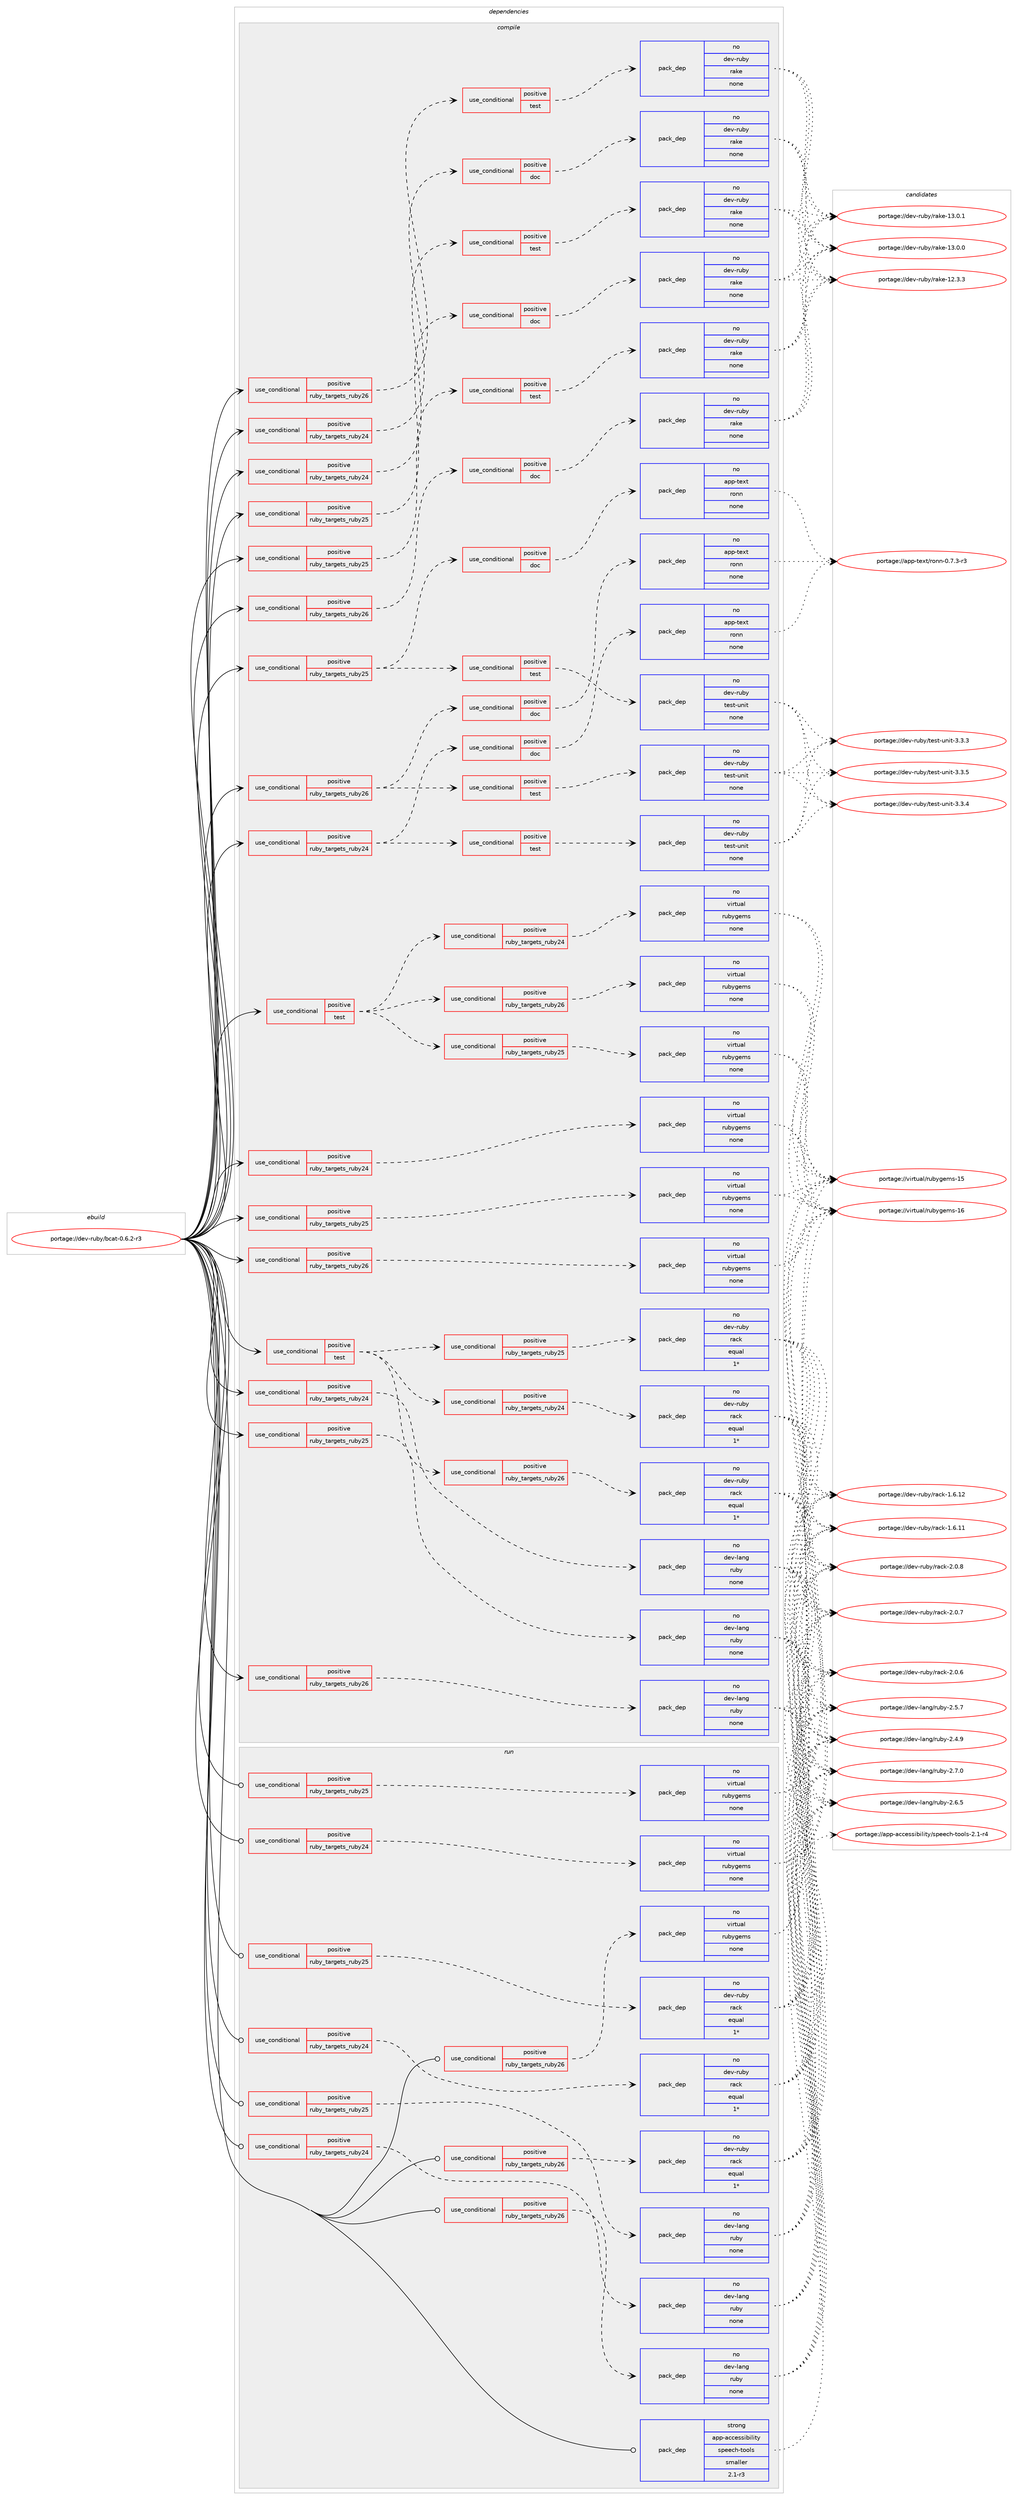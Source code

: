 digraph prolog {

# *************
# Graph options
# *************

newrank=true;
concentrate=true;
compound=true;
graph [rankdir=LR,fontname=Helvetica,fontsize=10,ranksep=1.5];#, ranksep=2.5, nodesep=0.2];
edge  [arrowhead=vee];
node  [fontname=Helvetica,fontsize=10];

# **********
# The ebuild
# **********

subgraph cluster_leftcol {
color=gray;
rank=same;
label=<<i>ebuild</i>>;
id [label="portage://dev-ruby/bcat-0.6.2-r3", color=red, width=4, href="../dev-ruby/bcat-0.6.2-r3.svg"];
}

# ****************
# The dependencies
# ****************

subgraph cluster_midcol {
color=gray;
label=<<i>dependencies</i>>;
subgraph cluster_compile {
fillcolor="#eeeeee";
style=filled;
label=<<i>compile</i>>;
subgraph cond92681 {
dependency366527 [label=<<TABLE BORDER="0" CELLBORDER="1" CELLSPACING="0" CELLPADDING="4"><TR><TD ROWSPAN="3" CELLPADDING="10">use_conditional</TD></TR><TR><TD>positive</TD></TR><TR><TD>ruby_targets_ruby24</TD></TR></TABLE>>, shape=none, color=red];
subgraph cond92682 {
dependency366528 [label=<<TABLE BORDER="0" CELLBORDER="1" CELLSPACING="0" CELLPADDING="4"><TR><TD ROWSPAN="3" CELLPADDING="10">use_conditional</TD></TR><TR><TD>positive</TD></TR><TR><TD>doc</TD></TR></TABLE>>, shape=none, color=red];
subgraph pack269022 {
dependency366529 [label=<<TABLE BORDER="0" CELLBORDER="1" CELLSPACING="0" CELLPADDING="4" WIDTH="220"><TR><TD ROWSPAN="6" CELLPADDING="30">pack_dep</TD></TR><TR><TD WIDTH="110">no</TD></TR><TR><TD>app-text</TD></TR><TR><TD>ronn</TD></TR><TR><TD>none</TD></TR><TR><TD></TD></TR></TABLE>>, shape=none, color=blue];
}
dependency366528:e -> dependency366529:w [weight=20,style="dashed",arrowhead="vee"];
}
dependency366527:e -> dependency366528:w [weight=20,style="dashed",arrowhead="vee"];
subgraph cond92683 {
dependency366530 [label=<<TABLE BORDER="0" CELLBORDER="1" CELLSPACING="0" CELLPADDING="4"><TR><TD ROWSPAN="3" CELLPADDING="10">use_conditional</TD></TR><TR><TD>positive</TD></TR><TR><TD>test</TD></TR></TABLE>>, shape=none, color=red];
subgraph pack269023 {
dependency366531 [label=<<TABLE BORDER="0" CELLBORDER="1" CELLSPACING="0" CELLPADDING="4" WIDTH="220"><TR><TD ROWSPAN="6" CELLPADDING="30">pack_dep</TD></TR><TR><TD WIDTH="110">no</TD></TR><TR><TD>dev-ruby</TD></TR><TR><TD>test-unit</TD></TR><TR><TD>none</TD></TR><TR><TD></TD></TR></TABLE>>, shape=none, color=blue];
}
dependency366530:e -> dependency366531:w [weight=20,style="dashed",arrowhead="vee"];
}
dependency366527:e -> dependency366530:w [weight=20,style="dashed",arrowhead="vee"];
}
id:e -> dependency366527:w [weight=20,style="solid",arrowhead="vee"];
subgraph cond92684 {
dependency366532 [label=<<TABLE BORDER="0" CELLBORDER="1" CELLSPACING="0" CELLPADDING="4"><TR><TD ROWSPAN="3" CELLPADDING="10">use_conditional</TD></TR><TR><TD>positive</TD></TR><TR><TD>ruby_targets_ruby24</TD></TR></TABLE>>, shape=none, color=red];
subgraph cond92685 {
dependency366533 [label=<<TABLE BORDER="0" CELLBORDER="1" CELLSPACING="0" CELLPADDING="4"><TR><TD ROWSPAN="3" CELLPADDING="10">use_conditional</TD></TR><TR><TD>positive</TD></TR><TR><TD>doc</TD></TR></TABLE>>, shape=none, color=red];
subgraph pack269024 {
dependency366534 [label=<<TABLE BORDER="0" CELLBORDER="1" CELLSPACING="0" CELLPADDING="4" WIDTH="220"><TR><TD ROWSPAN="6" CELLPADDING="30">pack_dep</TD></TR><TR><TD WIDTH="110">no</TD></TR><TR><TD>dev-ruby</TD></TR><TR><TD>rake</TD></TR><TR><TD>none</TD></TR><TR><TD></TD></TR></TABLE>>, shape=none, color=blue];
}
dependency366533:e -> dependency366534:w [weight=20,style="dashed",arrowhead="vee"];
}
dependency366532:e -> dependency366533:w [weight=20,style="dashed",arrowhead="vee"];
}
id:e -> dependency366532:w [weight=20,style="solid",arrowhead="vee"];
subgraph cond92686 {
dependency366535 [label=<<TABLE BORDER="0" CELLBORDER="1" CELLSPACING="0" CELLPADDING="4"><TR><TD ROWSPAN="3" CELLPADDING="10">use_conditional</TD></TR><TR><TD>positive</TD></TR><TR><TD>ruby_targets_ruby24</TD></TR></TABLE>>, shape=none, color=red];
subgraph cond92687 {
dependency366536 [label=<<TABLE BORDER="0" CELLBORDER="1" CELLSPACING="0" CELLPADDING="4"><TR><TD ROWSPAN="3" CELLPADDING="10">use_conditional</TD></TR><TR><TD>positive</TD></TR><TR><TD>test</TD></TR></TABLE>>, shape=none, color=red];
subgraph pack269025 {
dependency366537 [label=<<TABLE BORDER="0" CELLBORDER="1" CELLSPACING="0" CELLPADDING="4" WIDTH="220"><TR><TD ROWSPAN="6" CELLPADDING="30">pack_dep</TD></TR><TR><TD WIDTH="110">no</TD></TR><TR><TD>dev-ruby</TD></TR><TR><TD>rake</TD></TR><TR><TD>none</TD></TR><TR><TD></TD></TR></TABLE>>, shape=none, color=blue];
}
dependency366536:e -> dependency366537:w [weight=20,style="dashed",arrowhead="vee"];
}
dependency366535:e -> dependency366536:w [weight=20,style="dashed",arrowhead="vee"];
}
id:e -> dependency366535:w [weight=20,style="solid",arrowhead="vee"];
subgraph cond92688 {
dependency366538 [label=<<TABLE BORDER="0" CELLBORDER="1" CELLSPACING="0" CELLPADDING="4"><TR><TD ROWSPAN="3" CELLPADDING="10">use_conditional</TD></TR><TR><TD>positive</TD></TR><TR><TD>ruby_targets_ruby24</TD></TR></TABLE>>, shape=none, color=red];
subgraph pack269026 {
dependency366539 [label=<<TABLE BORDER="0" CELLBORDER="1" CELLSPACING="0" CELLPADDING="4" WIDTH="220"><TR><TD ROWSPAN="6" CELLPADDING="30">pack_dep</TD></TR><TR><TD WIDTH="110">no</TD></TR><TR><TD>dev-lang</TD></TR><TR><TD>ruby</TD></TR><TR><TD>none</TD></TR><TR><TD></TD></TR></TABLE>>, shape=none, color=blue];
}
dependency366538:e -> dependency366539:w [weight=20,style="dashed",arrowhead="vee"];
}
id:e -> dependency366538:w [weight=20,style="solid",arrowhead="vee"];
subgraph cond92689 {
dependency366540 [label=<<TABLE BORDER="0" CELLBORDER="1" CELLSPACING="0" CELLPADDING="4"><TR><TD ROWSPAN="3" CELLPADDING="10">use_conditional</TD></TR><TR><TD>positive</TD></TR><TR><TD>ruby_targets_ruby24</TD></TR></TABLE>>, shape=none, color=red];
subgraph pack269027 {
dependency366541 [label=<<TABLE BORDER="0" CELLBORDER="1" CELLSPACING="0" CELLPADDING="4" WIDTH="220"><TR><TD ROWSPAN="6" CELLPADDING="30">pack_dep</TD></TR><TR><TD WIDTH="110">no</TD></TR><TR><TD>virtual</TD></TR><TR><TD>rubygems</TD></TR><TR><TD>none</TD></TR><TR><TD></TD></TR></TABLE>>, shape=none, color=blue];
}
dependency366540:e -> dependency366541:w [weight=20,style="dashed",arrowhead="vee"];
}
id:e -> dependency366540:w [weight=20,style="solid",arrowhead="vee"];
subgraph cond92690 {
dependency366542 [label=<<TABLE BORDER="0" CELLBORDER="1" CELLSPACING="0" CELLPADDING="4"><TR><TD ROWSPAN="3" CELLPADDING="10">use_conditional</TD></TR><TR><TD>positive</TD></TR><TR><TD>ruby_targets_ruby25</TD></TR></TABLE>>, shape=none, color=red];
subgraph cond92691 {
dependency366543 [label=<<TABLE BORDER="0" CELLBORDER="1" CELLSPACING="0" CELLPADDING="4"><TR><TD ROWSPAN="3" CELLPADDING="10">use_conditional</TD></TR><TR><TD>positive</TD></TR><TR><TD>doc</TD></TR></TABLE>>, shape=none, color=red];
subgraph pack269028 {
dependency366544 [label=<<TABLE BORDER="0" CELLBORDER="1" CELLSPACING="0" CELLPADDING="4" WIDTH="220"><TR><TD ROWSPAN="6" CELLPADDING="30">pack_dep</TD></TR><TR><TD WIDTH="110">no</TD></TR><TR><TD>app-text</TD></TR><TR><TD>ronn</TD></TR><TR><TD>none</TD></TR><TR><TD></TD></TR></TABLE>>, shape=none, color=blue];
}
dependency366543:e -> dependency366544:w [weight=20,style="dashed",arrowhead="vee"];
}
dependency366542:e -> dependency366543:w [weight=20,style="dashed",arrowhead="vee"];
subgraph cond92692 {
dependency366545 [label=<<TABLE BORDER="0" CELLBORDER="1" CELLSPACING="0" CELLPADDING="4"><TR><TD ROWSPAN="3" CELLPADDING="10">use_conditional</TD></TR><TR><TD>positive</TD></TR><TR><TD>test</TD></TR></TABLE>>, shape=none, color=red];
subgraph pack269029 {
dependency366546 [label=<<TABLE BORDER="0" CELLBORDER="1" CELLSPACING="0" CELLPADDING="4" WIDTH="220"><TR><TD ROWSPAN="6" CELLPADDING="30">pack_dep</TD></TR><TR><TD WIDTH="110">no</TD></TR><TR><TD>dev-ruby</TD></TR><TR><TD>test-unit</TD></TR><TR><TD>none</TD></TR><TR><TD></TD></TR></TABLE>>, shape=none, color=blue];
}
dependency366545:e -> dependency366546:w [weight=20,style="dashed",arrowhead="vee"];
}
dependency366542:e -> dependency366545:w [weight=20,style="dashed",arrowhead="vee"];
}
id:e -> dependency366542:w [weight=20,style="solid",arrowhead="vee"];
subgraph cond92693 {
dependency366547 [label=<<TABLE BORDER="0" CELLBORDER="1" CELLSPACING="0" CELLPADDING="4"><TR><TD ROWSPAN="3" CELLPADDING="10">use_conditional</TD></TR><TR><TD>positive</TD></TR><TR><TD>ruby_targets_ruby25</TD></TR></TABLE>>, shape=none, color=red];
subgraph cond92694 {
dependency366548 [label=<<TABLE BORDER="0" CELLBORDER="1" CELLSPACING="0" CELLPADDING="4"><TR><TD ROWSPAN="3" CELLPADDING="10">use_conditional</TD></TR><TR><TD>positive</TD></TR><TR><TD>doc</TD></TR></TABLE>>, shape=none, color=red];
subgraph pack269030 {
dependency366549 [label=<<TABLE BORDER="0" CELLBORDER="1" CELLSPACING="0" CELLPADDING="4" WIDTH="220"><TR><TD ROWSPAN="6" CELLPADDING="30">pack_dep</TD></TR><TR><TD WIDTH="110">no</TD></TR><TR><TD>dev-ruby</TD></TR><TR><TD>rake</TD></TR><TR><TD>none</TD></TR><TR><TD></TD></TR></TABLE>>, shape=none, color=blue];
}
dependency366548:e -> dependency366549:w [weight=20,style="dashed",arrowhead="vee"];
}
dependency366547:e -> dependency366548:w [weight=20,style="dashed",arrowhead="vee"];
}
id:e -> dependency366547:w [weight=20,style="solid",arrowhead="vee"];
subgraph cond92695 {
dependency366550 [label=<<TABLE BORDER="0" CELLBORDER="1" CELLSPACING="0" CELLPADDING="4"><TR><TD ROWSPAN="3" CELLPADDING="10">use_conditional</TD></TR><TR><TD>positive</TD></TR><TR><TD>ruby_targets_ruby25</TD></TR></TABLE>>, shape=none, color=red];
subgraph cond92696 {
dependency366551 [label=<<TABLE BORDER="0" CELLBORDER="1" CELLSPACING="0" CELLPADDING="4"><TR><TD ROWSPAN="3" CELLPADDING="10">use_conditional</TD></TR><TR><TD>positive</TD></TR><TR><TD>test</TD></TR></TABLE>>, shape=none, color=red];
subgraph pack269031 {
dependency366552 [label=<<TABLE BORDER="0" CELLBORDER="1" CELLSPACING="0" CELLPADDING="4" WIDTH="220"><TR><TD ROWSPAN="6" CELLPADDING="30">pack_dep</TD></TR><TR><TD WIDTH="110">no</TD></TR><TR><TD>dev-ruby</TD></TR><TR><TD>rake</TD></TR><TR><TD>none</TD></TR><TR><TD></TD></TR></TABLE>>, shape=none, color=blue];
}
dependency366551:e -> dependency366552:w [weight=20,style="dashed",arrowhead="vee"];
}
dependency366550:e -> dependency366551:w [weight=20,style="dashed",arrowhead="vee"];
}
id:e -> dependency366550:w [weight=20,style="solid",arrowhead="vee"];
subgraph cond92697 {
dependency366553 [label=<<TABLE BORDER="0" CELLBORDER="1" CELLSPACING="0" CELLPADDING="4"><TR><TD ROWSPAN="3" CELLPADDING="10">use_conditional</TD></TR><TR><TD>positive</TD></TR><TR><TD>ruby_targets_ruby25</TD></TR></TABLE>>, shape=none, color=red];
subgraph pack269032 {
dependency366554 [label=<<TABLE BORDER="0" CELLBORDER="1" CELLSPACING="0" CELLPADDING="4" WIDTH="220"><TR><TD ROWSPAN="6" CELLPADDING="30">pack_dep</TD></TR><TR><TD WIDTH="110">no</TD></TR><TR><TD>dev-lang</TD></TR><TR><TD>ruby</TD></TR><TR><TD>none</TD></TR><TR><TD></TD></TR></TABLE>>, shape=none, color=blue];
}
dependency366553:e -> dependency366554:w [weight=20,style="dashed",arrowhead="vee"];
}
id:e -> dependency366553:w [weight=20,style="solid",arrowhead="vee"];
subgraph cond92698 {
dependency366555 [label=<<TABLE BORDER="0" CELLBORDER="1" CELLSPACING="0" CELLPADDING="4"><TR><TD ROWSPAN="3" CELLPADDING="10">use_conditional</TD></TR><TR><TD>positive</TD></TR><TR><TD>ruby_targets_ruby25</TD></TR></TABLE>>, shape=none, color=red];
subgraph pack269033 {
dependency366556 [label=<<TABLE BORDER="0" CELLBORDER="1" CELLSPACING="0" CELLPADDING="4" WIDTH="220"><TR><TD ROWSPAN="6" CELLPADDING="30">pack_dep</TD></TR><TR><TD WIDTH="110">no</TD></TR><TR><TD>virtual</TD></TR><TR><TD>rubygems</TD></TR><TR><TD>none</TD></TR><TR><TD></TD></TR></TABLE>>, shape=none, color=blue];
}
dependency366555:e -> dependency366556:w [weight=20,style="dashed",arrowhead="vee"];
}
id:e -> dependency366555:w [weight=20,style="solid",arrowhead="vee"];
subgraph cond92699 {
dependency366557 [label=<<TABLE BORDER="0" CELLBORDER="1" CELLSPACING="0" CELLPADDING="4"><TR><TD ROWSPAN="3" CELLPADDING="10">use_conditional</TD></TR><TR><TD>positive</TD></TR><TR><TD>ruby_targets_ruby26</TD></TR></TABLE>>, shape=none, color=red];
subgraph cond92700 {
dependency366558 [label=<<TABLE BORDER="0" CELLBORDER="1" CELLSPACING="0" CELLPADDING="4"><TR><TD ROWSPAN="3" CELLPADDING="10">use_conditional</TD></TR><TR><TD>positive</TD></TR><TR><TD>doc</TD></TR></TABLE>>, shape=none, color=red];
subgraph pack269034 {
dependency366559 [label=<<TABLE BORDER="0" CELLBORDER="1" CELLSPACING="0" CELLPADDING="4" WIDTH="220"><TR><TD ROWSPAN="6" CELLPADDING="30">pack_dep</TD></TR><TR><TD WIDTH="110">no</TD></TR><TR><TD>app-text</TD></TR><TR><TD>ronn</TD></TR><TR><TD>none</TD></TR><TR><TD></TD></TR></TABLE>>, shape=none, color=blue];
}
dependency366558:e -> dependency366559:w [weight=20,style="dashed",arrowhead="vee"];
}
dependency366557:e -> dependency366558:w [weight=20,style="dashed",arrowhead="vee"];
subgraph cond92701 {
dependency366560 [label=<<TABLE BORDER="0" CELLBORDER="1" CELLSPACING="0" CELLPADDING="4"><TR><TD ROWSPAN="3" CELLPADDING="10">use_conditional</TD></TR><TR><TD>positive</TD></TR><TR><TD>test</TD></TR></TABLE>>, shape=none, color=red];
subgraph pack269035 {
dependency366561 [label=<<TABLE BORDER="0" CELLBORDER="1" CELLSPACING="0" CELLPADDING="4" WIDTH="220"><TR><TD ROWSPAN="6" CELLPADDING="30">pack_dep</TD></TR><TR><TD WIDTH="110">no</TD></TR><TR><TD>dev-ruby</TD></TR><TR><TD>test-unit</TD></TR><TR><TD>none</TD></TR><TR><TD></TD></TR></TABLE>>, shape=none, color=blue];
}
dependency366560:e -> dependency366561:w [weight=20,style="dashed",arrowhead="vee"];
}
dependency366557:e -> dependency366560:w [weight=20,style="dashed",arrowhead="vee"];
}
id:e -> dependency366557:w [weight=20,style="solid",arrowhead="vee"];
subgraph cond92702 {
dependency366562 [label=<<TABLE BORDER="0" CELLBORDER="1" CELLSPACING="0" CELLPADDING="4"><TR><TD ROWSPAN="3" CELLPADDING="10">use_conditional</TD></TR><TR><TD>positive</TD></TR><TR><TD>ruby_targets_ruby26</TD></TR></TABLE>>, shape=none, color=red];
subgraph cond92703 {
dependency366563 [label=<<TABLE BORDER="0" CELLBORDER="1" CELLSPACING="0" CELLPADDING="4"><TR><TD ROWSPAN="3" CELLPADDING="10">use_conditional</TD></TR><TR><TD>positive</TD></TR><TR><TD>doc</TD></TR></TABLE>>, shape=none, color=red];
subgraph pack269036 {
dependency366564 [label=<<TABLE BORDER="0" CELLBORDER="1" CELLSPACING="0" CELLPADDING="4" WIDTH="220"><TR><TD ROWSPAN="6" CELLPADDING="30">pack_dep</TD></TR><TR><TD WIDTH="110">no</TD></TR><TR><TD>dev-ruby</TD></TR><TR><TD>rake</TD></TR><TR><TD>none</TD></TR><TR><TD></TD></TR></TABLE>>, shape=none, color=blue];
}
dependency366563:e -> dependency366564:w [weight=20,style="dashed",arrowhead="vee"];
}
dependency366562:e -> dependency366563:w [weight=20,style="dashed",arrowhead="vee"];
}
id:e -> dependency366562:w [weight=20,style="solid",arrowhead="vee"];
subgraph cond92704 {
dependency366565 [label=<<TABLE BORDER="0" CELLBORDER="1" CELLSPACING="0" CELLPADDING="4"><TR><TD ROWSPAN="3" CELLPADDING="10">use_conditional</TD></TR><TR><TD>positive</TD></TR><TR><TD>ruby_targets_ruby26</TD></TR></TABLE>>, shape=none, color=red];
subgraph cond92705 {
dependency366566 [label=<<TABLE BORDER="0" CELLBORDER="1" CELLSPACING="0" CELLPADDING="4"><TR><TD ROWSPAN="3" CELLPADDING="10">use_conditional</TD></TR><TR><TD>positive</TD></TR><TR><TD>test</TD></TR></TABLE>>, shape=none, color=red];
subgraph pack269037 {
dependency366567 [label=<<TABLE BORDER="0" CELLBORDER="1" CELLSPACING="0" CELLPADDING="4" WIDTH="220"><TR><TD ROWSPAN="6" CELLPADDING="30">pack_dep</TD></TR><TR><TD WIDTH="110">no</TD></TR><TR><TD>dev-ruby</TD></TR><TR><TD>rake</TD></TR><TR><TD>none</TD></TR><TR><TD></TD></TR></TABLE>>, shape=none, color=blue];
}
dependency366566:e -> dependency366567:w [weight=20,style="dashed",arrowhead="vee"];
}
dependency366565:e -> dependency366566:w [weight=20,style="dashed",arrowhead="vee"];
}
id:e -> dependency366565:w [weight=20,style="solid",arrowhead="vee"];
subgraph cond92706 {
dependency366568 [label=<<TABLE BORDER="0" CELLBORDER="1" CELLSPACING="0" CELLPADDING="4"><TR><TD ROWSPAN="3" CELLPADDING="10">use_conditional</TD></TR><TR><TD>positive</TD></TR><TR><TD>ruby_targets_ruby26</TD></TR></TABLE>>, shape=none, color=red];
subgraph pack269038 {
dependency366569 [label=<<TABLE BORDER="0" CELLBORDER="1" CELLSPACING="0" CELLPADDING="4" WIDTH="220"><TR><TD ROWSPAN="6" CELLPADDING="30">pack_dep</TD></TR><TR><TD WIDTH="110">no</TD></TR><TR><TD>dev-lang</TD></TR><TR><TD>ruby</TD></TR><TR><TD>none</TD></TR><TR><TD></TD></TR></TABLE>>, shape=none, color=blue];
}
dependency366568:e -> dependency366569:w [weight=20,style="dashed",arrowhead="vee"];
}
id:e -> dependency366568:w [weight=20,style="solid",arrowhead="vee"];
subgraph cond92707 {
dependency366570 [label=<<TABLE BORDER="0" CELLBORDER="1" CELLSPACING="0" CELLPADDING="4"><TR><TD ROWSPAN="3" CELLPADDING="10">use_conditional</TD></TR><TR><TD>positive</TD></TR><TR><TD>ruby_targets_ruby26</TD></TR></TABLE>>, shape=none, color=red];
subgraph pack269039 {
dependency366571 [label=<<TABLE BORDER="0" CELLBORDER="1" CELLSPACING="0" CELLPADDING="4" WIDTH="220"><TR><TD ROWSPAN="6" CELLPADDING="30">pack_dep</TD></TR><TR><TD WIDTH="110">no</TD></TR><TR><TD>virtual</TD></TR><TR><TD>rubygems</TD></TR><TR><TD>none</TD></TR><TR><TD></TD></TR></TABLE>>, shape=none, color=blue];
}
dependency366570:e -> dependency366571:w [weight=20,style="dashed",arrowhead="vee"];
}
id:e -> dependency366570:w [weight=20,style="solid",arrowhead="vee"];
subgraph cond92708 {
dependency366572 [label=<<TABLE BORDER="0" CELLBORDER="1" CELLSPACING="0" CELLPADDING="4"><TR><TD ROWSPAN="3" CELLPADDING="10">use_conditional</TD></TR><TR><TD>positive</TD></TR><TR><TD>test</TD></TR></TABLE>>, shape=none, color=red];
subgraph cond92709 {
dependency366573 [label=<<TABLE BORDER="0" CELLBORDER="1" CELLSPACING="0" CELLPADDING="4"><TR><TD ROWSPAN="3" CELLPADDING="10">use_conditional</TD></TR><TR><TD>positive</TD></TR><TR><TD>ruby_targets_ruby24</TD></TR></TABLE>>, shape=none, color=red];
subgraph pack269040 {
dependency366574 [label=<<TABLE BORDER="0" CELLBORDER="1" CELLSPACING="0" CELLPADDING="4" WIDTH="220"><TR><TD ROWSPAN="6" CELLPADDING="30">pack_dep</TD></TR><TR><TD WIDTH="110">no</TD></TR><TR><TD>dev-ruby</TD></TR><TR><TD>rack</TD></TR><TR><TD>equal</TD></TR><TR><TD>1*</TD></TR></TABLE>>, shape=none, color=blue];
}
dependency366573:e -> dependency366574:w [weight=20,style="dashed",arrowhead="vee"];
}
dependency366572:e -> dependency366573:w [weight=20,style="dashed",arrowhead="vee"];
subgraph cond92710 {
dependency366575 [label=<<TABLE BORDER="0" CELLBORDER="1" CELLSPACING="0" CELLPADDING="4"><TR><TD ROWSPAN="3" CELLPADDING="10">use_conditional</TD></TR><TR><TD>positive</TD></TR><TR><TD>ruby_targets_ruby25</TD></TR></TABLE>>, shape=none, color=red];
subgraph pack269041 {
dependency366576 [label=<<TABLE BORDER="0" CELLBORDER="1" CELLSPACING="0" CELLPADDING="4" WIDTH="220"><TR><TD ROWSPAN="6" CELLPADDING="30">pack_dep</TD></TR><TR><TD WIDTH="110">no</TD></TR><TR><TD>dev-ruby</TD></TR><TR><TD>rack</TD></TR><TR><TD>equal</TD></TR><TR><TD>1*</TD></TR></TABLE>>, shape=none, color=blue];
}
dependency366575:e -> dependency366576:w [weight=20,style="dashed",arrowhead="vee"];
}
dependency366572:e -> dependency366575:w [weight=20,style="dashed",arrowhead="vee"];
subgraph cond92711 {
dependency366577 [label=<<TABLE BORDER="0" CELLBORDER="1" CELLSPACING="0" CELLPADDING="4"><TR><TD ROWSPAN="3" CELLPADDING="10">use_conditional</TD></TR><TR><TD>positive</TD></TR><TR><TD>ruby_targets_ruby26</TD></TR></TABLE>>, shape=none, color=red];
subgraph pack269042 {
dependency366578 [label=<<TABLE BORDER="0" CELLBORDER="1" CELLSPACING="0" CELLPADDING="4" WIDTH="220"><TR><TD ROWSPAN="6" CELLPADDING="30">pack_dep</TD></TR><TR><TD WIDTH="110">no</TD></TR><TR><TD>dev-ruby</TD></TR><TR><TD>rack</TD></TR><TR><TD>equal</TD></TR><TR><TD>1*</TD></TR></TABLE>>, shape=none, color=blue];
}
dependency366577:e -> dependency366578:w [weight=20,style="dashed",arrowhead="vee"];
}
dependency366572:e -> dependency366577:w [weight=20,style="dashed",arrowhead="vee"];
}
id:e -> dependency366572:w [weight=20,style="solid",arrowhead="vee"];
subgraph cond92712 {
dependency366579 [label=<<TABLE BORDER="0" CELLBORDER="1" CELLSPACING="0" CELLPADDING="4"><TR><TD ROWSPAN="3" CELLPADDING="10">use_conditional</TD></TR><TR><TD>positive</TD></TR><TR><TD>test</TD></TR></TABLE>>, shape=none, color=red];
subgraph cond92713 {
dependency366580 [label=<<TABLE BORDER="0" CELLBORDER="1" CELLSPACING="0" CELLPADDING="4"><TR><TD ROWSPAN="3" CELLPADDING="10">use_conditional</TD></TR><TR><TD>positive</TD></TR><TR><TD>ruby_targets_ruby24</TD></TR></TABLE>>, shape=none, color=red];
subgraph pack269043 {
dependency366581 [label=<<TABLE BORDER="0" CELLBORDER="1" CELLSPACING="0" CELLPADDING="4" WIDTH="220"><TR><TD ROWSPAN="6" CELLPADDING="30">pack_dep</TD></TR><TR><TD WIDTH="110">no</TD></TR><TR><TD>virtual</TD></TR><TR><TD>rubygems</TD></TR><TR><TD>none</TD></TR><TR><TD></TD></TR></TABLE>>, shape=none, color=blue];
}
dependency366580:e -> dependency366581:w [weight=20,style="dashed",arrowhead="vee"];
}
dependency366579:e -> dependency366580:w [weight=20,style="dashed",arrowhead="vee"];
subgraph cond92714 {
dependency366582 [label=<<TABLE BORDER="0" CELLBORDER="1" CELLSPACING="0" CELLPADDING="4"><TR><TD ROWSPAN="3" CELLPADDING="10">use_conditional</TD></TR><TR><TD>positive</TD></TR><TR><TD>ruby_targets_ruby25</TD></TR></TABLE>>, shape=none, color=red];
subgraph pack269044 {
dependency366583 [label=<<TABLE BORDER="0" CELLBORDER="1" CELLSPACING="0" CELLPADDING="4" WIDTH="220"><TR><TD ROWSPAN="6" CELLPADDING="30">pack_dep</TD></TR><TR><TD WIDTH="110">no</TD></TR><TR><TD>virtual</TD></TR><TR><TD>rubygems</TD></TR><TR><TD>none</TD></TR><TR><TD></TD></TR></TABLE>>, shape=none, color=blue];
}
dependency366582:e -> dependency366583:w [weight=20,style="dashed",arrowhead="vee"];
}
dependency366579:e -> dependency366582:w [weight=20,style="dashed",arrowhead="vee"];
subgraph cond92715 {
dependency366584 [label=<<TABLE BORDER="0" CELLBORDER="1" CELLSPACING="0" CELLPADDING="4"><TR><TD ROWSPAN="3" CELLPADDING="10">use_conditional</TD></TR><TR><TD>positive</TD></TR><TR><TD>ruby_targets_ruby26</TD></TR></TABLE>>, shape=none, color=red];
subgraph pack269045 {
dependency366585 [label=<<TABLE BORDER="0" CELLBORDER="1" CELLSPACING="0" CELLPADDING="4" WIDTH="220"><TR><TD ROWSPAN="6" CELLPADDING="30">pack_dep</TD></TR><TR><TD WIDTH="110">no</TD></TR><TR><TD>virtual</TD></TR><TR><TD>rubygems</TD></TR><TR><TD>none</TD></TR><TR><TD></TD></TR></TABLE>>, shape=none, color=blue];
}
dependency366584:e -> dependency366585:w [weight=20,style="dashed",arrowhead="vee"];
}
dependency366579:e -> dependency366584:w [weight=20,style="dashed",arrowhead="vee"];
}
id:e -> dependency366579:w [weight=20,style="solid",arrowhead="vee"];
}
subgraph cluster_compileandrun {
fillcolor="#eeeeee";
style=filled;
label=<<i>compile and run</i>>;
}
subgraph cluster_run {
fillcolor="#eeeeee";
style=filled;
label=<<i>run</i>>;
subgraph cond92716 {
dependency366586 [label=<<TABLE BORDER="0" CELLBORDER="1" CELLSPACING="0" CELLPADDING="4"><TR><TD ROWSPAN="3" CELLPADDING="10">use_conditional</TD></TR><TR><TD>positive</TD></TR><TR><TD>ruby_targets_ruby24</TD></TR></TABLE>>, shape=none, color=red];
subgraph pack269046 {
dependency366587 [label=<<TABLE BORDER="0" CELLBORDER="1" CELLSPACING="0" CELLPADDING="4" WIDTH="220"><TR><TD ROWSPAN="6" CELLPADDING="30">pack_dep</TD></TR><TR><TD WIDTH="110">no</TD></TR><TR><TD>dev-lang</TD></TR><TR><TD>ruby</TD></TR><TR><TD>none</TD></TR><TR><TD></TD></TR></TABLE>>, shape=none, color=blue];
}
dependency366586:e -> dependency366587:w [weight=20,style="dashed",arrowhead="vee"];
}
id:e -> dependency366586:w [weight=20,style="solid",arrowhead="odot"];
subgraph cond92717 {
dependency366588 [label=<<TABLE BORDER="0" CELLBORDER="1" CELLSPACING="0" CELLPADDING="4"><TR><TD ROWSPAN="3" CELLPADDING="10">use_conditional</TD></TR><TR><TD>positive</TD></TR><TR><TD>ruby_targets_ruby24</TD></TR></TABLE>>, shape=none, color=red];
subgraph pack269047 {
dependency366589 [label=<<TABLE BORDER="0" CELLBORDER="1" CELLSPACING="0" CELLPADDING="4" WIDTH="220"><TR><TD ROWSPAN="6" CELLPADDING="30">pack_dep</TD></TR><TR><TD WIDTH="110">no</TD></TR><TR><TD>dev-ruby</TD></TR><TR><TD>rack</TD></TR><TR><TD>equal</TD></TR><TR><TD>1*</TD></TR></TABLE>>, shape=none, color=blue];
}
dependency366588:e -> dependency366589:w [weight=20,style="dashed",arrowhead="vee"];
}
id:e -> dependency366588:w [weight=20,style="solid",arrowhead="odot"];
subgraph cond92718 {
dependency366590 [label=<<TABLE BORDER="0" CELLBORDER="1" CELLSPACING="0" CELLPADDING="4"><TR><TD ROWSPAN="3" CELLPADDING="10">use_conditional</TD></TR><TR><TD>positive</TD></TR><TR><TD>ruby_targets_ruby24</TD></TR></TABLE>>, shape=none, color=red];
subgraph pack269048 {
dependency366591 [label=<<TABLE BORDER="0" CELLBORDER="1" CELLSPACING="0" CELLPADDING="4" WIDTH="220"><TR><TD ROWSPAN="6" CELLPADDING="30">pack_dep</TD></TR><TR><TD WIDTH="110">no</TD></TR><TR><TD>virtual</TD></TR><TR><TD>rubygems</TD></TR><TR><TD>none</TD></TR><TR><TD></TD></TR></TABLE>>, shape=none, color=blue];
}
dependency366590:e -> dependency366591:w [weight=20,style="dashed",arrowhead="vee"];
}
id:e -> dependency366590:w [weight=20,style="solid",arrowhead="odot"];
subgraph cond92719 {
dependency366592 [label=<<TABLE BORDER="0" CELLBORDER="1" CELLSPACING="0" CELLPADDING="4"><TR><TD ROWSPAN="3" CELLPADDING="10">use_conditional</TD></TR><TR><TD>positive</TD></TR><TR><TD>ruby_targets_ruby25</TD></TR></TABLE>>, shape=none, color=red];
subgraph pack269049 {
dependency366593 [label=<<TABLE BORDER="0" CELLBORDER="1" CELLSPACING="0" CELLPADDING="4" WIDTH="220"><TR><TD ROWSPAN="6" CELLPADDING="30">pack_dep</TD></TR><TR><TD WIDTH="110">no</TD></TR><TR><TD>dev-lang</TD></TR><TR><TD>ruby</TD></TR><TR><TD>none</TD></TR><TR><TD></TD></TR></TABLE>>, shape=none, color=blue];
}
dependency366592:e -> dependency366593:w [weight=20,style="dashed",arrowhead="vee"];
}
id:e -> dependency366592:w [weight=20,style="solid",arrowhead="odot"];
subgraph cond92720 {
dependency366594 [label=<<TABLE BORDER="0" CELLBORDER="1" CELLSPACING="0" CELLPADDING="4"><TR><TD ROWSPAN="3" CELLPADDING="10">use_conditional</TD></TR><TR><TD>positive</TD></TR><TR><TD>ruby_targets_ruby25</TD></TR></TABLE>>, shape=none, color=red];
subgraph pack269050 {
dependency366595 [label=<<TABLE BORDER="0" CELLBORDER="1" CELLSPACING="0" CELLPADDING="4" WIDTH="220"><TR><TD ROWSPAN="6" CELLPADDING="30">pack_dep</TD></TR><TR><TD WIDTH="110">no</TD></TR><TR><TD>dev-ruby</TD></TR><TR><TD>rack</TD></TR><TR><TD>equal</TD></TR><TR><TD>1*</TD></TR></TABLE>>, shape=none, color=blue];
}
dependency366594:e -> dependency366595:w [weight=20,style="dashed",arrowhead="vee"];
}
id:e -> dependency366594:w [weight=20,style="solid",arrowhead="odot"];
subgraph cond92721 {
dependency366596 [label=<<TABLE BORDER="0" CELLBORDER="1" CELLSPACING="0" CELLPADDING="4"><TR><TD ROWSPAN="3" CELLPADDING="10">use_conditional</TD></TR><TR><TD>positive</TD></TR><TR><TD>ruby_targets_ruby25</TD></TR></TABLE>>, shape=none, color=red];
subgraph pack269051 {
dependency366597 [label=<<TABLE BORDER="0" CELLBORDER="1" CELLSPACING="0" CELLPADDING="4" WIDTH="220"><TR><TD ROWSPAN="6" CELLPADDING="30">pack_dep</TD></TR><TR><TD WIDTH="110">no</TD></TR><TR><TD>virtual</TD></TR><TR><TD>rubygems</TD></TR><TR><TD>none</TD></TR><TR><TD></TD></TR></TABLE>>, shape=none, color=blue];
}
dependency366596:e -> dependency366597:w [weight=20,style="dashed",arrowhead="vee"];
}
id:e -> dependency366596:w [weight=20,style="solid",arrowhead="odot"];
subgraph cond92722 {
dependency366598 [label=<<TABLE BORDER="0" CELLBORDER="1" CELLSPACING="0" CELLPADDING="4"><TR><TD ROWSPAN="3" CELLPADDING="10">use_conditional</TD></TR><TR><TD>positive</TD></TR><TR><TD>ruby_targets_ruby26</TD></TR></TABLE>>, shape=none, color=red];
subgraph pack269052 {
dependency366599 [label=<<TABLE BORDER="0" CELLBORDER="1" CELLSPACING="0" CELLPADDING="4" WIDTH="220"><TR><TD ROWSPAN="6" CELLPADDING="30">pack_dep</TD></TR><TR><TD WIDTH="110">no</TD></TR><TR><TD>dev-lang</TD></TR><TR><TD>ruby</TD></TR><TR><TD>none</TD></TR><TR><TD></TD></TR></TABLE>>, shape=none, color=blue];
}
dependency366598:e -> dependency366599:w [weight=20,style="dashed",arrowhead="vee"];
}
id:e -> dependency366598:w [weight=20,style="solid",arrowhead="odot"];
subgraph cond92723 {
dependency366600 [label=<<TABLE BORDER="0" CELLBORDER="1" CELLSPACING="0" CELLPADDING="4"><TR><TD ROWSPAN="3" CELLPADDING="10">use_conditional</TD></TR><TR><TD>positive</TD></TR><TR><TD>ruby_targets_ruby26</TD></TR></TABLE>>, shape=none, color=red];
subgraph pack269053 {
dependency366601 [label=<<TABLE BORDER="0" CELLBORDER="1" CELLSPACING="0" CELLPADDING="4" WIDTH="220"><TR><TD ROWSPAN="6" CELLPADDING="30">pack_dep</TD></TR><TR><TD WIDTH="110">no</TD></TR><TR><TD>dev-ruby</TD></TR><TR><TD>rack</TD></TR><TR><TD>equal</TD></TR><TR><TD>1*</TD></TR></TABLE>>, shape=none, color=blue];
}
dependency366600:e -> dependency366601:w [weight=20,style="dashed",arrowhead="vee"];
}
id:e -> dependency366600:w [weight=20,style="solid",arrowhead="odot"];
subgraph cond92724 {
dependency366602 [label=<<TABLE BORDER="0" CELLBORDER="1" CELLSPACING="0" CELLPADDING="4"><TR><TD ROWSPAN="3" CELLPADDING="10">use_conditional</TD></TR><TR><TD>positive</TD></TR><TR><TD>ruby_targets_ruby26</TD></TR></TABLE>>, shape=none, color=red];
subgraph pack269054 {
dependency366603 [label=<<TABLE BORDER="0" CELLBORDER="1" CELLSPACING="0" CELLPADDING="4" WIDTH="220"><TR><TD ROWSPAN="6" CELLPADDING="30">pack_dep</TD></TR><TR><TD WIDTH="110">no</TD></TR><TR><TD>virtual</TD></TR><TR><TD>rubygems</TD></TR><TR><TD>none</TD></TR><TR><TD></TD></TR></TABLE>>, shape=none, color=blue];
}
dependency366602:e -> dependency366603:w [weight=20,style="dashed",arrowhead="vee"];
}
id:e -> dependency366602:w [weight=20,style="solid",arrowhead="odot"];
subgraph pack269055 {
dependency366604 [label=<<TABLE BORDER="0" CELLBORDER="1" CELLSPACING="0" CELLPADDING="4" WIDTH="220"><TR><TD ROWSPAN="6" CELLPADDING="30">pack_dep</TD></TR><TR><TD WIDTH="110">strong</TD></TR><TR><TD>app-accessibility</TD></TR><TR><TD>speech-tools</TD></TR><TR><TD>smaller</TD></TR><TR><TD>2.1-r3</TD></TR></TABLE>>, shape=none, color=blue];
}
id:e -> dependency366604:w [weight=20,style="solid",arrowhead="odot"];
}
}

# **************
# The candidates
# **************

subgraph cluster_choices {
rank=same;
color=gray;
label=<<i>candidates</i>>;

subgraph choice269022 {
color=black;
nodesep=1;
choice9711211245116101120116471141111101104548465546514511451 [label="portage://app-text/ronn-0.7.3-r3", color=red, width=4,href="../app-text/ronn-0.7.3-r3.svg"];
dependency366529:e -> choice9711211245116101120116471141111101104548465546514511451:w [style=dotted,weight="100"];
}
subgraph choice269023 {
color=black;
nodesep=1;
choice10010111845114117981214711610111511645117110105116455146514653 [label="portage://dev-ruby/test-unit-3.3.5", color=red, width=4,href="../dev-ruby/test-unit-3.3.5.svg"];
choice10010111845114117981214711610111511645117110105116455146514652 [label="portage://dev-ruby/test-unit-3.3.4", color=red, width=4,href="../dev-ruby/test-unit-3.3.4.svg"];
choice10010111845114117981214711610111511645117110105116455146514651 [label="portage://dev-ruby/test-unit-3.3.3", color=red, width=4,href="../dev-ruby/test-unit-3.3.3.svg"];
dependency366531:e -> choice10010111845114117981214711610111511645117110105116455146514653:w [style=dotted,weight="100"];
dependency366531:e -> choice10010111845114117981214711610111511645117110105116455146514652:w [style=dotted,weight="100"];
dependency366531:e -> choice10010111845114117981214711610111511645117110105116455146514651:w [style=dotted,weight="100"];
}
subgraph choice269024 {
color=black;
nodesep=1;
choice1001011184511411798121471149710710145495146484649 [label="portage://dev-ruby/rake-13.0.1", color=red, width=4,href="../dev-ruby/rake-13.0.1.svg"];
choice1001011184511411798121471149710710145495146484648 [label="portage://dev-ruby/rake-13.0.0", color=red, width=4,href="../dev-ruby/rake-13.0.0.svg"];
choice1001011184511411798121471149710710145495046514651 [label="portage://dev-ruby/rake-12.3.3", color=red, width=4,href="../dev-ruby/rake-12.3.3.svg"];
dependency366534:e -> choice1001011184511411798121471149710710145495146484649:w [style=dotted,weight="100"];
dependency366534:e -> choice1001011184511411798121471149710710145495146484648:w [style=dotted,weight="100"];
dependency366534:e -> choice1001011184511411798121471149710710145495046514651:w [style=dotted,weight="100"];
}
subgraph choice269025 {
color=black;
nodesep=1;
choice1001011184511411798121471149710710145495146484649 [label="portage://dev-ruby/rake-13.0.1", color=red, width=4,href="../dev-ruby/rake-13.0.1.svg"];
choice1001011184511411798121471149710710145495146484648 [label="portage://dev-ruby/rake-13.0.0", color=red, width=4,href="../dev-ruby/rake-13.0.0.svg"];
choice1001011184511411798121471149710710145495046514651 [label="portage://dev-ruby/rake-12.3.3", color=red, width=4,href="../dev-ruby/rake-12.3.3.svg"];
dependency366537:e -> choice1001011184511411798121471149710710145495146484649:w [style=dotted,weight="100"];
dependency366537:e -> choice1001011184511411798121471149710710145495146484648:w [style=dotted,weight="100"];
dependency366537:e -> choice1001011184511411798121471149710710145495046514651:w [style=dotted,weight="100"];
}
subgraph choice269026 {
color=black;
nodesep=1;
choice10010111845108971101034711411798121455046554648 [label="portage://dev-lang/ruby-2.7.0", color=red, width=4,href="../dev-lang/ruby-2.7.0.svg"];
choice10010111845108971101034711411798121455046544653 [label="portage://dev-lang/ruby-2.6.5", color=red, width=4,href="../dev-lang/ruby-2.6.5.svg"];
choice10010111845108971101034711411798121455046534655 [label="portage://dev-lang/ruby-2.5.7", color=red, width=4,href="../dev-lang/ruby-2.5.7.svg"];
choice10010111845108971101034711411798121455046524657 [label="portage://dev-lang/ruby-2.4.9", color=red, width=4,href="../dev-lang/ruby-2.4.9.svg"];
dependency366539:e -> choice10010111845108971101034711411798121455046554648:w [style=dotted,weight="100"];
dependency366539:e -> choice10010111845108971101034711411798121455046544653:w [style=dotted,weight="100"];
dependency366539:e -> choice10010111845108971101034711411798121455046534655:w [style=dotted,weight="100"];
dependency366539:e -> choice10010111845108971101034711411798121455046524657:w [style=dotted,weight="100"];
}
subgraph choice269027 {
color=black;
nodesep=1;
choice118105114116117971084711411798121103101109115454954 [label="portage://virtual/rubygems-16", color=red, width=4,href="../virtual/rubygems-16.svg"];
choice118105114116117971084711411798121103101109115454953 [label="portage://virtual/rubygems-15", color=red, width=4,href="../virtual/rubygems-15.svg"];
dependency366541:e -> choice118105114116117971084711411798121103101109115454954:w [style=dotted,weight="100"];
dependency366541:e -> choice118105114116117971084711411798121103101109115454953:w [style=dotted,weight="100"];
}
subgraph choice269028 {
color=black;
nodesep=1;
choice9711211245116101120116471141111101104548465546514511451 [label="portage://app-text/ronn-0.7.3-r3", color=red, width=4,href="../app-text/ronn-0.7.3-r3.svg"];
dependency366544:e -> choice9711211245116101120116471141111101104548465546514511451:w [style=dotted,weight="100"];
}
subgraph choice269029 {
color=black;
nodesep=1;
choice10010111845114117981214711610111511645117110105116455146514653 [label="portage://dev-ruby/test-unit-3.3.5", color=red, width=4,href="../dev-ruby/test-unit-3.3.5.svg"];
choice10010111845114117981214711610111511645117110105116455146514652 [label="portage://dev-ruby/test-unit-3.3.4", color=red, width=4,href="../dev-ruby/test-unit-3.3.4.svg"];
choice10010111845114117981214711610111511645117110105116455146514651 [label="portage://dev-ruby/test-unit-3.3.3", color=red, width=4,href="../dev-ruby/test-unit-3.3.3.svg"];
dependency366546:e -> choice10010111845114117981214711610111511645117110105116455146514653:w [style=dotted,weight="100"];
dependency366546:e -> choice10010111845114117981214711610111511645117110105116455146514652:w [style=dotted,weight="100"];
dependency366546:e -> choice10010111845114117981214711610111511645117110105116455146514651:w [style=dotted,weight="100"];
}
subgraph choice269030 {
color=black;
nodesep=1;
choice1001011184511411798121471149710710145495146484649 [label="portage://dev-ruby/rake-13.0.1", color=red, width=4,href="../dev-ruby/rake-13.0.1.svg"];
choice1001011184511411798121471149710710145495146484648 [label="portage://dev-ruby/rake-13.0.0", color=red, width=4,href="../dev-ruby/rake-13.0.0.svg"];
choice1001011184511411798121471149710710145495046514651 [label="portage://dev-ruby/rake-12.3.3", color=red, width=4,href="../dev-ruby/rake-12.3.3.svg"];
dependency366549:e -> choice1001011184511411798121471149710710145495146484649:w [style=dotted,weight="100"];
dependency366549:e -> choice1001011184511411798121471149710710145495146484648:w [style=dotted,weight="100"];
dependency366549:e -> choice1001011184511411798121471149710710145495046514651:w [style=dotted,weight="100"];
}
subgraph choice269031 {
color=black;
nodesep=1;
choice1001011184511411798121471149710710145495146484649 [label="portage://dev-ruby/rake-13.0.1", color=red, width=4,href="../dev-ruby/rake-13.0.1.svg"];
choice1001011184511411798121471149710710145495146484648 [label="portage://dev-ruby/rake-13.0.0", color=red, width=4,href="../dev-ruby/rake-13.0.0.svg"];
choice1001011184511411798121471149710710145495046514651 [label="portage://dev-ruby/rake-12.3.3", color=red, width=4,href="../dev-ruby/rake-12.3.3.svg"];
dependency366552:e -> choice1001011184511411798121471149710710145495146484649:w [style=dotted,weight="100"];
dependency366552:e -> choice1001011184511411798121471149710710145495146484648:w [style=dotted,weight="100"];
dependency366552:e -> choice1001011184511411798121471149710710145495046514651:w [style=dotted,weight="100"];
}
subgraph choice269032 {
color=black;
nodesep=1;
choice10010111845108971101034711411798121455046554648 [label="portage://dev-lang/ruby-2.7.0", color=red, width=4,href="../dev-lang/ruby-2.7.0.svg"];
choice10010111845108971101034711411798121455046544653 [label="portage://dev-lang/ruby-2.6.5", color=red, width=4,href="../dev-lang/ruby-2.6.5.svg"];
choice10010111845108971101034711411798121455046534655 [label="portage://dev-lang/ruby-2.5.7", color=red, width=4,href="../dev-lang/ruby-2.5.7.svg"];
choice10010111845108971101034711411798121455046524657 [label="portage://dev-lang/ruby-2.4.9", color=red, width=4,href="../dev-lang/ruby-2.4.9.svg"];
dependency366554:e -> choice10010111845108971101034711411798121455046554648:w [style=dotted,weight="100"];
dependency366554:e -> choice10010111845108971101034711411798121455046544653:w [style=dotted,weight="100"];
dependency366554:e -> choice10010111845108971101034711411798121455046534655:w [style=dotted,weight="100"];
dependency366554:e -> choice10010111845108971101034711411798121455046524657:w [style=dotted,weight="100"];
}
subgraph choice269033 {
color=black;
nodesep=1;
choice118105114116117971084711411798121103101109115454954 [label="portage://virtual/rubygems-16", color=red, width=4,href="../virtual/rubygems-16.svg"];
choice118105114116117971084711411798121103101109115454953 [label="portage://virtual/rubygems-15", color=red, width=4,href="../virtual/rubygems-15.svg"];
dependency366556:e -> choice118105114116117971084711411798121103101109115454954:w [style=dotted,weight="100"];
dependency366556:e -> choice118105114116117971084711411798121103101109115454953:w [style=dotted,weight="100"];
}
subgraph choice269034 {
color=black;
nodesep=1;
choice9711211245116101120116471141111101104548465546514511451 [label="portage://app-text/ronn-0.7.3-r3", color=red, width=4,href="../app-text/ronn-0.7.3-r3.svg"];
dependency366559:e -> choice9711211245116101120116471141111101104548465546514511451:w [style=dotted,weight="100"];
}
subgraph choice269035 {
color=black;
nodesep=1;
choice10010111845114117981214711610111511645117110105116455146514653 [label="portage://dev-ruby/test-unit-3.3.5", color=red, width=4,href="../dev-ruby/test-unit-3.3.5.svg"];
choice10010111845114117981214711610111511645117110105116455146514652 [label="portage://dev-ruby/test-unit-3.3.4", color=red, width=4,href="../dev-ruby/test-unit-3.3.4.svg"];
choice10010111845114117981214711610111511645117110105116455146514651 [label="portage://dev-ruby/test-unit-3.3.3", color=red, width=4,href="../dev-ruby/test-unit-3.3.3.svg"];
dependency366561:e -> choice10010111845114117981214711610111511645117110105116455146514653:w [style=dotted,weight="100"];
dependency366561:e -> choice10010111845114117981214711610111511645117110105116455146514652:w [style=dotted,weight="100"];
dependency366561:e -> choice10010111845114117981214711610111511645117110105116455146514651:w [style=dotted,weight="100"];
}
subgraph choice269036 {
color=black;
nodesep=1;
choice1001011184511411798121471149710710145495146484649 [label="portage://dev-ruby/rake-13.0.1", color=red, width=4,href="../dev-ruby/rake-13.0.1.svg"];
choice1001011184511411798121471149710710145495146484648 [label="portage://dev-ruby/rake-13.0.0", color=red, width=4,href="../dev-ruby/rake-13.0.0.svg"];
choice1001011184511411798121471149710710145495046514651 [label="portage://dev-ruby/rake-12.3.3", color=red, width=4,href="../dev-ruby/rake-12.3.3.svg"];
dependency366564:e -> choice1001011184511411798121471149710710145495146484649:w [style=dotted,weight="100"];
dependency366564:e -> choice1001011184511411798121471149710710145495146484648:w [style=dotted,weight="100"];
dependency366564:e -> choice1001011184511411798121471149710710145495046514651:w [style=dotted,weight="100"];
}
subgraph choice269037 {
color=black;
nodesep=1;
choice1001011184511411798121471149710710145495146484649 [label="portage://dev-ruby/rake-13.0.1", color=red, width=4,href="../dev-ruby/rake-13.0.1.svg"];
choice1001011184511411798121471149710710145495146484648 [label="portage://dev-ruby/rake-13.0.0", color=red, width=4,href="../dev-ruby/rake-13.0.0.svg"];
choice1001011184511411798121471149710710145495046514651 [label="portage://dev-ruby/rake-12.3.3", color=red, width=4,href="../dev-ruby/rake-12.3.3.svg"];
dependency366567:e -> choice1001011184511411798121471149710710145495146484649:w [style=dotted,weight="100"];
dependency366567:e -> choice1001011184511411798121471149710710145495146484648:w [style=dotted,weight="100"];
dependency366567:e -> choice1001011184511411798121471149710710145495046514651:w [style=dotted,weight="100"];
}
subgraph choice269038 {
color=black;
nodesep=1;
choice10010111845108971101034711411798121455046554648 [label="portage://dev-lang/ruby-2.7.0", color=red, width=4,href="../dev-lang/ruby-2.7.0.svg"];
choice10010111845108971101034711411798121455046544653 [label="portage://dev-lang/ruby-2.6.5", color=red, width=4,href="../dev-lang/ruby-2.6.5.svg"];
choice10010111845108971101034711411798121455046534655 [label="portage://dev-lang/ruby-2.5.7", color=red, width=4,href="../dev-lang/ruby-2.5.7.svg"];
choice10010111845108971101034711411798121455046524657 [label="portage://dev-lang/ruby-2.4.9", color=red, width=4,href="../dev-lang/ruby-2.4.9.svg"];
dependency366569:e -> choice10010111845108971101034711411798121455046554648:w [style=dotted,weight="100"];
dependency366569:e -> choice10010111845108971101034711411798121455046544653:w [style=dotted,weight="100"];
dependency366569:e -> choice10010111845108971101034711411798121455046534655:w [style=dotted,weight="100"];
dependency366569:e -> choice10010111845108971101034711411798121455046524657:w [style=dotted,weight="100"];
}
subgraph choice269039 {
color=black;
nodesep=1;
choice118105114116117971084711411798121103101109115454954 [label="portage://virtual/rubygems-16", color=red, width=4,href="../virtual/rubygems-16.svg"];
choice118105114116117971084711411798121103101109115454953 [label="portage://virtual/rubygems-15", color=red, width=4,href="../virtual/rubygems-15.svg"];
dependency366571:e -> choice118105114116117971084711411798121103101109115454954:w [style=dotted,weight="100"];
dependency366571:e -> choice118105114116117971084711411798121103101109115454953:w [style=dotted,weight="100"];
}
subgraph choice269040 {
color=black;
nodesep=1;
choice1001011184511411798121471149799107455046484656 [label="portage://dev-ruby/rack-2.0.8", color=red, width=4,href="../dev-ruby/rack-2.0.8.svg"];
choice1001011184511411798121471149799107455046484655 [label="portage://dev-ruby/rack-2.0.7", color=red, width=4,href="../dev-ruby/rack-2.0.7.svg"];
choice1001011184511411798121471149799107455046484654 [label="portage://dev-ruby/rack-2.0.6", color=red, width=4,href="../dev-ruby/rack-2.0.6.svg"];
choice100101118451141179812147114979910745494654464950 [label="portage://dev-ruby/rack-1.6.12", color=red, width=4,href="../dev-ruby/rack-1.6.12.svg"];
choice100101118451141179812147114979910745494654464949 [label="portage://dev-ruby/rack-1.6.11", color=red, width=4,href="../dev-ruby/rack-1.6.11.svg"];
dependency366574:e -> choice1001011184511411798121471149799107455046484656:w [style=dotted,weight="100"];
dependency366574:e -> choice1001011184511411798121471149799107455046484655:w [style=dotted,weight="100"];
dependency366574:e -> choice1001011184511411798121471149799107455046484654:w [style=dotted,weight="100"];
dependency366574:e -> choice100101118451141179812147114979910745494654464950:w [style=dotted,weight="100"];
dependency366574:e -> choice100101118451141179812147114979910745494654464949:w [style=dotted,weight="100"];
}
subgraph choice269041 {
color=black;
nodesep=1;
choice1001011184511411798121471149799107455046484656 [label="portage://dev-ruby/rack-2.0.8", color=red, width=4,href="../dev-ruby/rack-2.0.8.svg"];
choice1001011184511411798121471149799107455046484655 [label="portage://dev-ruby/rack-2.0.7", color=red, width=4,href="../dev-ruby/rack-2.0.7.svg"];
choice1001011184511411798121471149799107455046484654 [label="portage://dev-ruby/rack-2.0.6", color=red, width=4,href="../dev-ruby/rack-2.0.6.svg"];
choice100101118451141179812147114979910745494654464950 [label="portage://dev-ruby/rack-1.6.12", color=red, width=4,href="../dev-ruby/rack-1.6.12.svg"];
choice100101118451141179812147114979910745494654464949 [label="portage://dev-ruby/rack-1.6.11", color=red, width=4,href="../dev-ruby/rack-1.6.11.svg"];
dependency366576:e -> choice1001011184511411798121471149799107455046484656:w [style=dotted,weight="100"];
dependency366576:e -> choice1001011184511411798121471149799107455046484655:w [style=dotted,weight="100"];
dependency366576:e -> choice1001011184511411798121471149799107455046484654:w [style=dotted,weight="100"];
dependency366576:e -> choice100101118451141179812147114979910745494654464950:w [style=dotted,weight="100"];
dependency366576:e -> choice100101118451141179812147114979910745494654464949:w [style=dotted,weight="100"];
}
subgraph choice269042 {
color=black;
nodesep=1;
choice1001011184511411798121471149799107455046484656 [label="portage://dev-ruby/rack-2.0.8", color=red, width=4,href="../dev-ruby/rack-2.0.8.svg"];
choice1001011184511411798121471149799107455046484655 [label="portage://dev-ruby/rack-2.0.7", color=red, width=4,href="../dev-ruby/rack-2.0.7.svg"];
choice1001011184511411798121471149799107455046484654 [label="portage://dev-ruby/rack-2.0.6", color=red, width=4,href="../dev-ruby/rack-2.0.6.svg"];
choice100101118451141179812147114979910745494654464950 [label="portage://dev-ruby/rack-1.6.12", color=red, width=4,href="../dev-ruby/rack-1.6.12.svg"];
choice100101118451141179812147114979910745494654464949 [label="portage://dev-ruby/rack-1.6.11", color=red, width=4,href="../dev-ruby/rack-1.6.11.svg"];
dependency366578:e -> choice1001011184511411798121471149799107455046484656:w [style=dotted,weight="100"];
dependency366578:e -> choice1001011184511411798121471149799107455046484655:w [style=dotted,weight="100"];
dependency366578:e -> choice1001011184511411798121471149799107455046484654:w [style=dotted,weight="100"];
dependency366578:e -> choice100101118451141179812147114979910745494654464950:w [style=dotted,weight="100"];
dependency366578:e -> choice100101118451141179812147114979910745494654464949:w [style=dotted,weight="100"];
}
subgraph choice269043 {
color=black;
nodesep=1;
choice118105114116117971084711411798121103101109115454954 [label="portage://virtual/rubygems-16", color=red, width=4,href="../virtual/rubygems-16.svg"];
choice118105114116117971084711411798121103101109115454953 [label="portage://virtual/rubygems-15", color=red, width=4,href="../virtual/rubygems-15.svg"];
dependency366581:e -> choice118105114116117971084711411798121103101109115454954:w [style=dotted,weight="100"];
dependency366581:e -> choice118105114116117971084711411798121103101109115454953:w [style=dotted,weight="100"];
}
subgraph choice269044 {
color=black;
nodesep=1;
choice118105114116117971084711411798121103101109115454954 [label="portage://virtual/rubygems-16", color=red, width=4,href="../virtual/rubygems-16.svg"];
choice118105114116117971084711411798121103101109115454953 [label="portage://virtual/rubygems-15", color=red, width=4,href="../virtual/rubygems-15.svg"];
dependency366583:e -> choice118105114116117971084711411798121103101109115454954:w [style=dotted,weight="100"];
dependency366583:e -> choice118105114116117971084711411798121103101109115454953:w [style=dotted,weight="100"];
}
subgraph choice269045 {
color=black;
nodesep=1;
choice118105114116117971084711411798121103101109115454954 [label="portage://virtual/rubygems-16", color=red, width=4,href="../virtual/rubygems-16.svg"];
choice118105114116117971084711411798121103101109115454953 [label="portage://virtual/rubygems-15", color=red, width=4,href="../virtual/rubygems-15.svg"];
dependency366585:e -> choice118105114116117971084711411798121103101109115454954:w [style=dotted,weight="100"];
dependency366585:e -> choice118105114116117971084711411798121103101109115454953:w [style=dotted,weight="100"];
}
subgraph choice269046 {
color=black;
nodesep=1;
choice10010111845108971101034711411798121455046554648 [label="portage://dev-lang/ruby-2.7.0", color=red, width=4,href="../dev-lang/ruby-2.7.0.svg"];
choice10010111845108971101034711411798121455046544653 [label="portage://dev-lang/ruby-2.6.5", color=red, width=4,href="../dev-lang/ruby-2.6.5.svg"];
choice10010111845108971101034711411798121455046534655 [label="portage://dev-lang/ruby-2.5.7", color=red, width=4,href="../dev-lang/ruby-2.5.7.svg"];
choice10010111845108971101034711411798121455046524657 [label="portage://dev-lang/ruby-2.4.9", color=red, width=4,href="../dev-lang/ruby-2.4.9.svg"];
dependency366587:e -> choice10010111845108971101034711411798121455046554648:w [style=dotted,weight="100"];
dependency366587:e -> choice10010111845108971101034711411798121455046544653:w [style=dotted,weight="100"];
dependency366587:e -> choice10010111845108971101034711411798121455046534655:w [style=dotted,weight="100"];
dependency366587:e -> choice10010111845108971101034711411798121455046524657:w [style=dotted,weight="100"];
}
subgraph choice269047 {
color=black;
nodesep=1;
choice1001011184511411798121471149799107455046484656 [label="portage://dev-ruby/rack-2.0.8", color=red, width=4,href="../dev-ruby/rack-2.0.8.svg"];
choice1001011184511411798121471149799107455046484655 [label="portage://dev-ruby/rack-2.0.7", color=red, width=4,href="../dev-ruby/rack-2.0.7.svg"];
choice1001011184511411798121471149799107455046484654 [label="portage://dev-ruby/rack-2.0.6", color=red, width=4,href="../dev-ruby/rack-2.0.6.svg"];
choice100101118451141179812147114979910745494654464950 [label="portage://dev-ruby/rack-1.6.12", color=red, width=4,href="../dev-ruby/rack-1.6.12.svg"];
choice100101118451141179812147114979910745494654464949 [label="portage://dev-ruby/rack-1.6.11", color=red, width=4,href="../dev-ruby/rack-1.6.11.svg"];
dependency366589:e -> choice1001011184511411798121471149799107455046484656:w [style=dotted,weight="100"];
dependency366589:e -> choice1001011184511411798121471149799107455046484655:w [style=dotted,weight="100"];
dependency366589:e -> choice1001011184511411798121471149799107455046484654:w [style=dotted,weight="100"];
dependency366589:e -> choice100101118451141179812147114979910745494654464950:w [style=dotted,weight="100"];
dependency366589:e -> choice100101118451141179812147114979910745494654464949:w [style=dotted,weight="100"];
}
subgraph choice269048 {
color=black;
nodesep=1;
choice118105114116117971084711411798121103101109115454954 [label="portage://virtual/rubygems-16", color=red, width=4,href="../virtual/rubygems-16.svg"];
choice118105114116117971084711411798121103101109115454953 [label="portage://virtual/rubygems-15", color=red, width=4,href="../virtual/rubygems-15.svg"];
dependency366591:e -> choice118105114116117971084711411798121103101109115454954:w [style=dotted,weight="100"];
dependency366591:e -> choice118105114116117971084711411798121103101109115454953:w [style=dotted,weight="100"];
}
subgraph choice269049 {
color=black;
nodesep=1;
choice10010111845108971101034711411798121455046554648 [label="portage://dev-lang/ruby-2.7.0", color=red, width=4,href="../dev-lang/ruby-2.7.0.svg"];
choice10010111845108971101034711411798121455046544653 [label="portage://dev-lang/ruby-2.6.5", color=red, width=4,href="../dev-lang/ruby-2.6.5.svg"];
choice10010111845108971101034711411798121455046534655 [label="portage://dev-lang/ruby-2.5.7", color=red, width=4,href="../dev-lang/ruby-2.5.7.svg"];
choice10010111845108971101034711411798121455046524657 [label="portage://dev-lang/ruby-2.4.9", color=red, width=4,href="../dev-lang/ruby-2.4.9.svg"];
dependency366593:e -> choice10010111845108971101034711411798121455046554648:w [style=dotted,weight="100"];
dependency366593:e -> choice10010111845108971101034711411798121455046544653:w [style=dotted,weight="100"];
dependency366593:e -> choice10010111845108971101034711411798121455046534655:w [style=dotted,weight="100"];
dependency366593:e -> choice10010111845108971101034711411798121455046524657:w [style=dotted,weight="100"];
}
subgraph choice269050 {
color=black;
nodesep=1;
choice1001011184511411798121471149799107455046484656 [label="portage://dev-ruby/rack-2.0.8", color=red, width=4,href="../dev-ruby/rack-2.0.8.svg"];
choice1001011184511411798121471149799107455046484655 [label="portage://dev-ruby/rack-2.0.7", color=red, width=4,href="../dev-ruby/rack-2.0.7.svg"];
choice1001011184511411798121471149799107455046484654 [label="portage://dev-ruby/rack-2.0.6", color=red, width=4,href="../dev-ruby/rack-2.0.6.svg"];
choice100101118451141179812147114979910745494654464950 [label="portage://dev-ruby/rack-1.6.12", color=red, width=4,href="../dev-ruby/rack-1.6.12.svg"];
choice100101118451141179812147114979910745494654464949 [label="portage://dev-ruby/rack-1.6.11", color=red, width=4,href="../dev-ruby/rack-1.6.11.svg"];
dependency366595:e -> choice1001011184511411798121471149799107455046484656:w [style=dotted,weight="100"];
dependency366595:e -> choice1001011184511411798121471149799107455046484655:w [style=dotted,weight="100"];
dependency366595:e -> choice1001011184511411798121471149799107455046484654:w [style=dotted,weight="100"];
dependency366595:e -> choice100101118451141179812147114979910745494654464950:w [style=dotted,weight="100"];
dependency366595:e -> choice100101118451141179812147114979910745494654464949:w [style=dotted,weight="100"];
}
subgraph choice269051 {
color=black;
nodesep=1;
choice118105114116117971084711411798121103101109115454954 [label="portage://virtual/rubygems-16", color=red, width=4,href="../virtual/rubygems-16.svg"];
choice118105114116117971084711411798121103101109115454953 [label="portage://virtual/rubygems-15", color=red, width=4,href="../virtual/rubygems-15.svg"];
dependency366597:e -> choice118105114116117971084711411798121103101109115454954:w [style=dotted,weight="100"];
dependency366597:e -> choice118105114116117971084711411798121103101109115454953:w [style=dotted,weight="100"];
}
subgraph choice269052 {
color=black;
nodesep=1;
choice10010111845108971101034711411798121455046554648 [label="portage://dev-lang/ruby-2.7.0", color=red, width=4,href="../dev-lang/ruby-2.7.0.svg"];
choice10010111845108971101034711411798121455046544653 [label="portage://dev-lang/ruby-2.6.5", color=red, width=4,href="../dev-lang/ruby-2.6.5.svg"];
choice10010111845108971101034711411798121455046534655 [label="portage://dev-lang/ruby-2.5.7", color=red, width=4,href="../dev-lang/ruby-2.5.7.svg"];
choice10010111845108971101034711411798121455046524657 [label="portage://dev-lang/ruby-2.4.9", color=red, width=4,href="../dev-lang/ruby-2.4.9.svg"];
dependency366599:e -> choice10010111845108971101034711411798121455046554648:w [style=dotted,weight="100"];
dependency366599:e -> choice10010111845108971101034711411798121455046544653:w [style=dotted,weight="100"];
dependency366599:e -> choice10010111845108971101034711411798121455046534655:w [style=dotted,weight="100"];
dependency366599:e -> choice10010111845108971101034711411798121455046524657:w [style=dotted,weight="100"];
}
subgraph choice269053 {
color=black;
nodesep=1;
choice1001011184511411798121471149799107455046484656 [label="portage://dev-ruby/rack-2.0.8", color=red, width=4,href="../dev-ruby/rack-2.0.8.svg"];
choice1001011184511411798121471149799107455046484655 [label="portage://dev-ruby/rack-2.0.7", color=red, width=4,href="../dev-ruby/rack-2.0.7.svg"];
choice1001011184511411798121471149799107455046484654 [label="portage://dev-ruby/rack-2.0.6", color=red, width=4,href="../dev-ruby/rack-2.0.6.svg"];
choice100101118451141179812147114979910745494654464950 [label="portage://dev-ruby/rack-1.6.12", color=red, width=4,href="../dev-ruby/rack-1.6.12.svg"];
choice100101118451141179812147114979910745494654464949 [label="portage://dev-ruby/rack-1.6.11", color=red, width=4,href="../dev-ruby/rack-1.6.11.svg"];
dependency366601:e -> choice1001011184511411798121471149799107455046484656:w [style=dotted,weight="100"];
dependency366601:e -> choice1001011184511411798121471149799107455046484655:w [style=dotted,weight="100"];
dependency366601:e -> choice1001011184511411798121471149799107455046484654:w [style=dotted,weight="100"];
dependency366601:e -> choice100101118451141179812147114979910745494654464950:w [style=dotted,weight="100"];
dependency366601:e -> choice100101118451141179812147114979910745494654464949:w [style=dotted,weight="100"];
}
subgraph choice269054 {
color=black;
nodesep=1;
choice118105114116117971084711411798121103101109115454954 [label="portage://virtual/rubygems-16", color=red, width=4,href="../virtual/rubygems-16.svg"];
choice118105114116117971084711411798121103101109115454953 [label="portage://virtual/rubygems-15", color=red, width=4,href="../virtual/rubygems-15.svg"];
dependency366603:e -> choice118105114116117971084711411798121103101109115454954:w [style=dotted,weight="100"];
dependency366603:e -> choice118105114116117971084711411798121103101109115454953:w [style=dotted,weight="100"];
}
subgraph choice269055 {
color=black;
nodesep=1;
choice971121124597999910111511510598105108105116121471151121011019910445116111111108115455046494511452 [label="portage://app-accessibility/speech-tools-2.1-r4", color=red, width=4,href="../app-accessibility/speech-tools-2.1-r4.svg"];
dependency366604:e -> choice971121124597999910111511510598105108105116121471151121011019910445116111111108115455046494511452:w [style=dotted,weight="100"];
}
}

}
